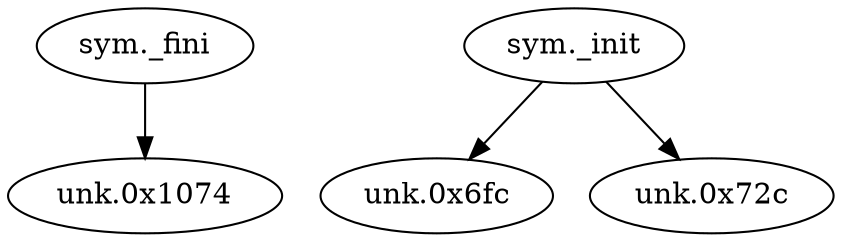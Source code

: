 digraph code {
  "0x00001050" [label="sym._fini"];
  "0x00001050" -> "0x00001074";
  "0x00001074" [label="unk.0x1074"];
  "0x000006d8" [label="sym._init"];
  "0x000006d8" -> "0x000006fc";
  "0x000006fc" [label="unk.0x6fc"];
  "0x000006d8" -> "0x0000072c";
  "0x0000072c" [label="unk.0x72c"];
}